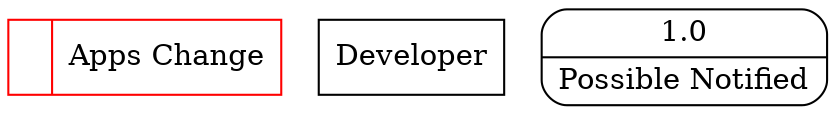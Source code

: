 digraph dfd2{ 
node[shape=record]
200 [label="<f0>  |<f1> Apps Change " color=red];
201 [label="Developer" shape=box];
202 [label="{<f0> 1.0|<f1> Possible Notified }" shape=Mrecord];
}